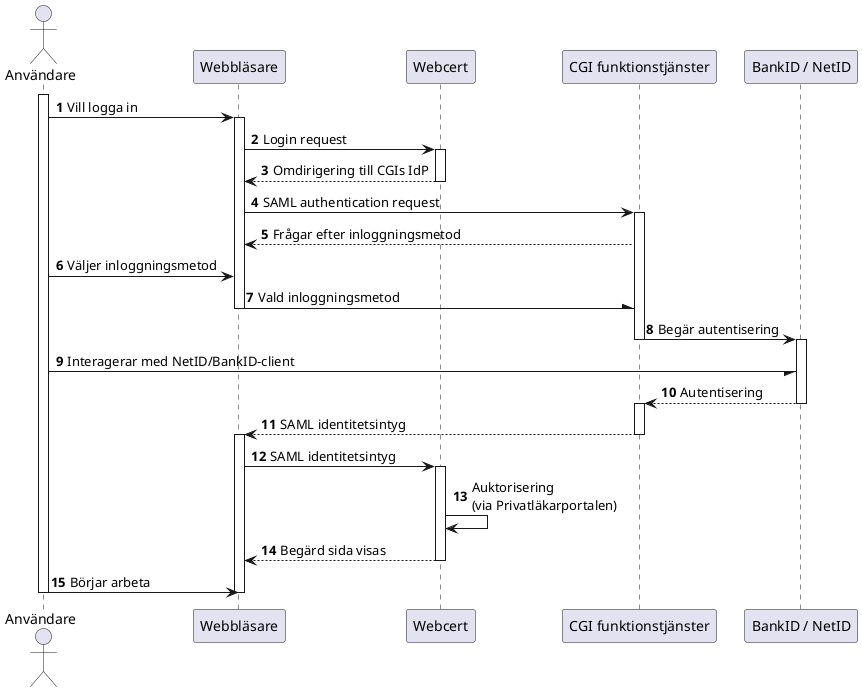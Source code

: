 
@startuml
autonumber
actor Användare
activate Användare
Användare -> Webbläsare: Vill logga in
activate Webbläsare

Webbläsare -> Webcert: Login request
activate Webcert
Webcert --> Webbläsare: Omdirigering till CGIs IdP
deactivate Webcert
Webbläsare -> "CGI funktionstjänster": SAML authentication request
activate "CGI funktionstjänster"
"CGI funktionstjänster" --> Webbläsare: Frågar efter inloggningsmetod

Användare -> Webbläsare: Väljer inloggningsmetod
Webbläsare -\ "CGI funktionstjänster": Vald inloggningsmetod
deactivate Webbläsare
"CGI funktionstjänster" -> "BankID / NetID": Begär autentisering
deactivate "CGI funktionstjänster"
activate  "BankID / NetID"
Användare -/ "BankID / NetID": Interagerar med NetID/BankID-client

"BankID / NetID" --> "CGI funktionstjänster": Autentisering
deactivate  "BankID / NetID"
activate "CGI funktionstjänster"
Webbläsare <-- "CGI funktionstjänster": SAML identitetsintyg
deactivate "CGI funktionstjänster"
activate Webbläsare

Webbläsare -> Webcert: SAML identitetsintyg
activate Webcert
Webcert -> Webcert: Auktorisering\n(via Privatläkarportalen)
Webcert --> Webbläsare: Begärd sida visas

deactivate Webcert
Användare -> Webbläsare: Börjar arbeta
deactivate Användare
deactivate Webbläsare
@enduml